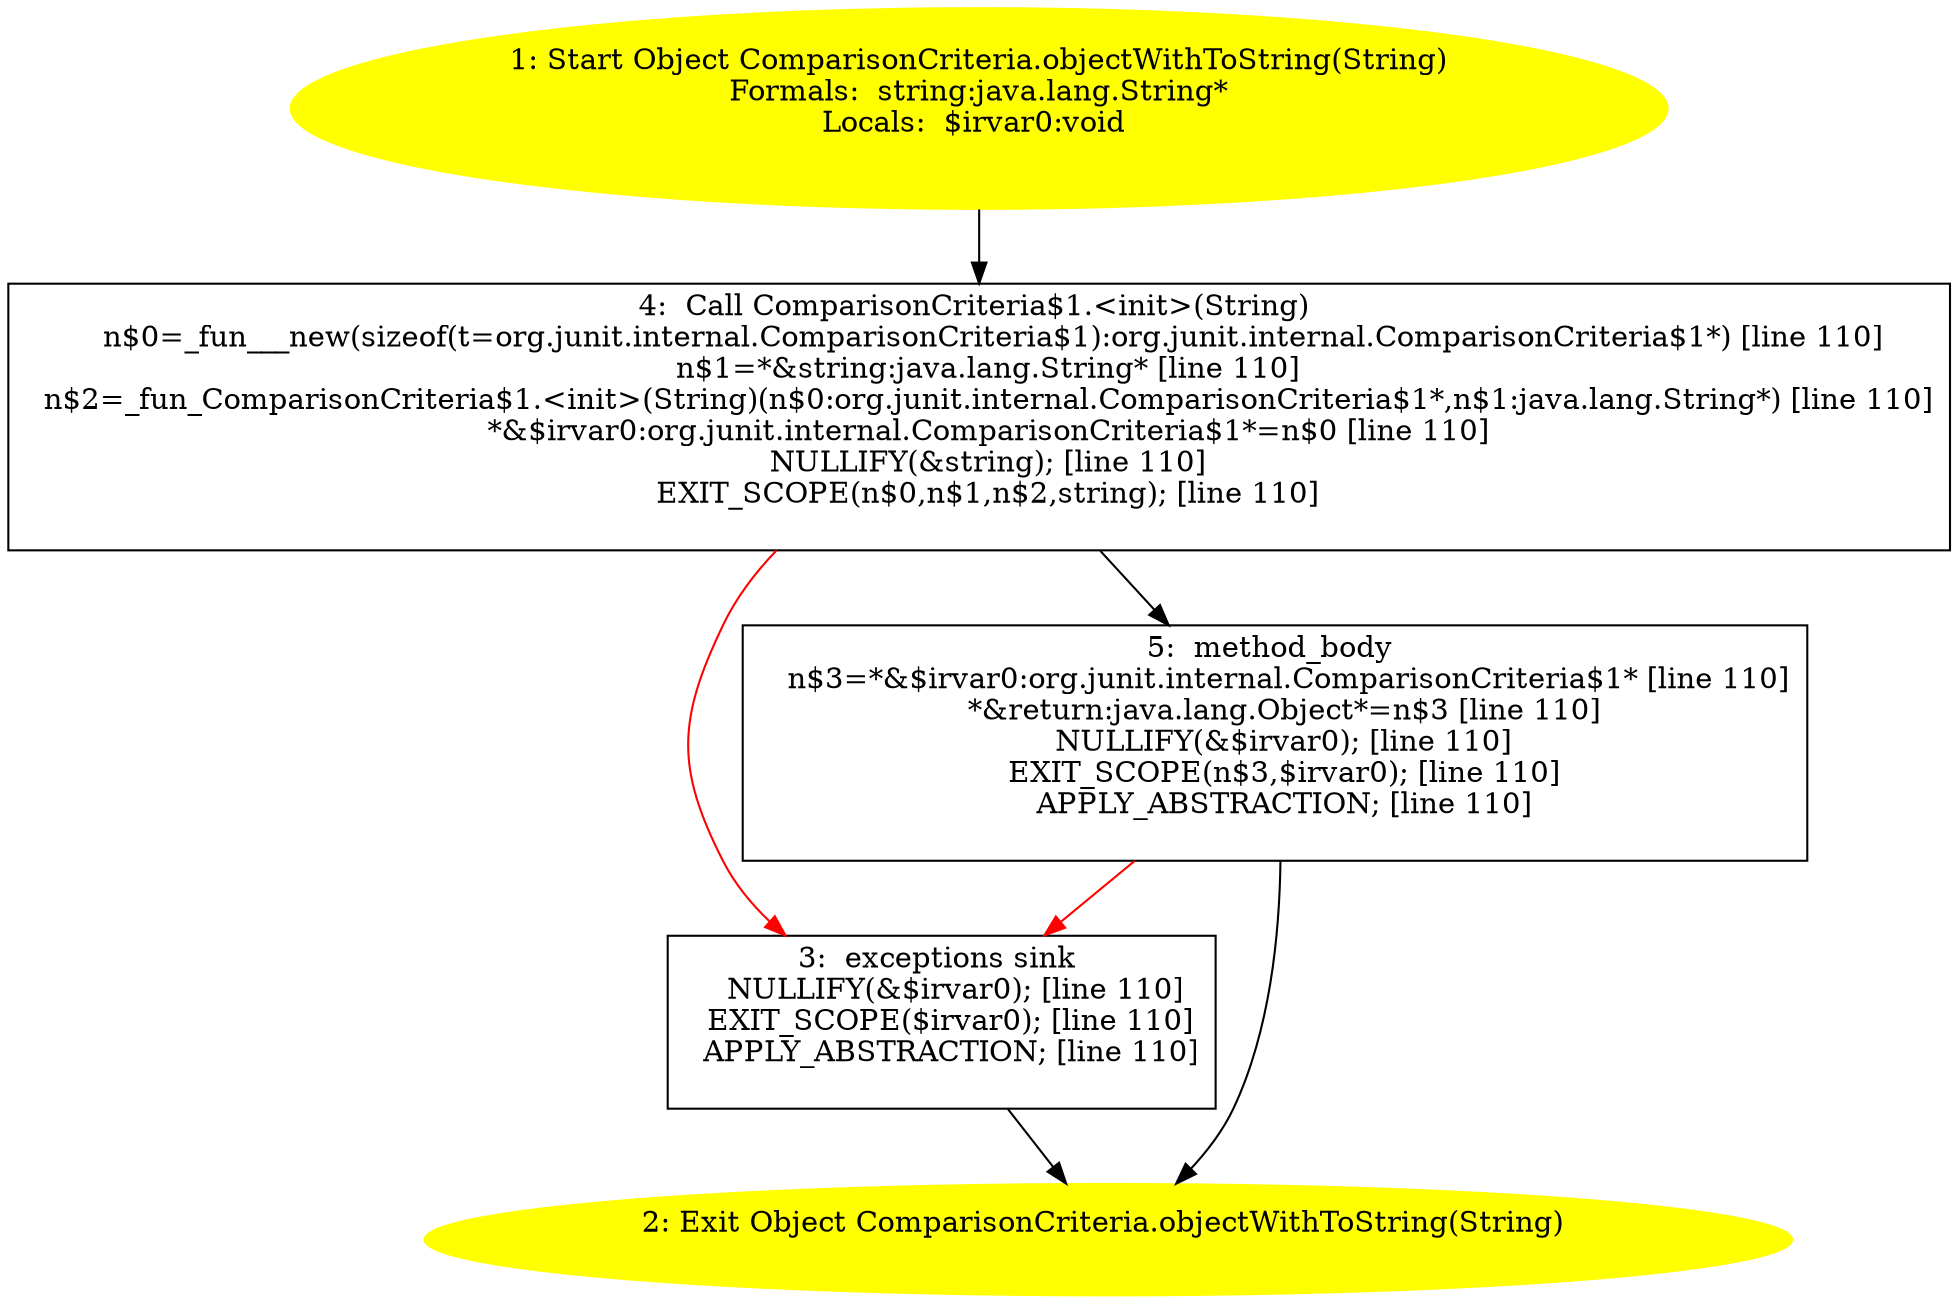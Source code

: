 /* @generated */
digraph cfg {
"org.junit.internal.ComparisonCriteria.objectWithToString(java.lang.String):java.lang.Object.7cb2d4cfa845adfe3f109a93e0f813c8_1" [label="1: Start Object ComparisonCriteria.objectWithToString(String)\nFormals:  string:java.lang.String*\nLocals:  $irvar0:void \n  " color=yellow style=filled]
	

	 "org.junit.internal.ComparisonCriteria.objectWithToString(java.lang.String):java.lang.Object.7cb2d4cfa845adfe3f109a93e0f813c8_1" -> "org.junit.internal.ComparisonCriteria.objectWithToString(java.lang.String):java.lang.Object.7cb2d4cfa845adfe3f109a93e0f813c8_4" ;
"org.junit.internal.ComparisonCriteria.objectWithToString(java.lang.String):java.lang.Object.7cb2d4cfa845adfe3f109a93e0f813c8_2" [label="2: Exit Object ComparisonCriteria.objectWithToString(String) \n  " color=yellow style=filled]
	

"org.junit.internal.ComparisonCriteria.objectWithToString(java.lang.String):java.lang.Object.7cb2d4cfa845adfe3f109a93e0f813c8_3" [label="3:  exceptions sink \n   NULLIFY(&$irvar0); [line 110]\n  EXIT_SCOPE($irvar0); [line 110]\n  APPLY_ABSTRACTION; [line 110]\n " shape="box"]
	

	 "org.junit.internal.ComparisonCriteria.objectWithToString(java.lang.String):java.lang.Object.7cb2d4cfa845adfe3f109a93e0f813c8_3" -> "org.junit.internal.ComparisonCriteria.objectWithToString(java.lang.String):java.lang.Object.7cb2d4cfa845adfe3f109a93e0f813c8_2" ;
"org.junit.internal.ComparisonCriteria.objectWithToString(java.lang.String):java.lang.Object.7cb2d4cfa845adfe3f109a93e0f813c8_4" [label="4:  Call ComparisonCriteria$1.<init>(String) \n   n$0=_fun___new(sizeof(t=org.junit.internal.ComparisonCriteria$1):org.junit.internal.ComparisonCriteria$1*) [line 110]\n  n$1=*&string:java.lang.String* [line 110]\n  n$2=_fun_ComparisonCriteria$1.<init>(String)(n$0:org.junit.internal.ComparisonCriteria$1*,n$1:java.lang.String*) [line 110]\n  *&$irvar0:org.junit.internal.ComparisonCriteria$1*=n$0 [line 110]\n  NULLIFY(&string); [line 110]\n  EXIT_SCOPE(n$0,n$1,n$2,string); [line 110]\n " shape="box"]
	

	 "org.junit.internal.ComparisonCriteria.objectWithToString(java.lang.String):java.lang.Object.7cb2d4cfa845adfe3f109a93e0f813c8_4" -> "org.junit.internal.ComparisonCriteria.objectWithToString(java.lang.String):java.lang.Object.7cb2d4cfa845adfe3f109a93e0f813c8_5" ;
	 "org.junit.internal.ComparisonCriteria.objectWithToString(java.lang.String):java.lang.Object.7cb2d4cfa845adfe3f109a93e0f813c8_4" -> "org.junit.internal.ComparisonCriteria.objectWithToString(java.lang.String):java.lang.Object.7cb2d4cfa845adfe3f109a93e0f813c8_3" [color="red" ];
"org.junit.internal.ComparisonCriteria.objectWithToString(java.lang.String):java.lang.Object.7cb2d4cfa845adfe3f109a93e0f813c8_5" [label="5:  method_body \n   n$3=*&$irvar0:org.junit.internal.ComparisonCriteria$1* [line 110]\n  *&return:java.lang.Object*=n$3 [line 110]\n  NULLIFY(&$irvar0); [line 110]\n  EXIT_SCOPE(n$3,$irvar0); [line 110]\n  APPLY_ABSTRACTION; [line 110]\n " shape="box"]
	

	 "org.junit.internal.ComparisonCriteria.objectWithToString(java.lang.String):java.lang.Object.7cb2d4cfa845adfe3f109a93e0f813c8_5" -> "org.junit.internal.ComparisonCriteria.objectWithToString(java.lang.String):java.lang.Object.7cb2d4cfa845adfe3f109a93e0f813c8_2" ;
	 "org.junit.internal.ComparisonCriteria.objectWithToString(java.lang.String):java.lang.Object.7cb2d4cfa845adfe3f109a93e0f813c8_5" -> "org.junit.internal.ComparisonCriteria.objectWithToString(java.lang.String):java.lang.Object.7cb2d4cfa845adfe3f109a93e0f813c8_3" [color="red" ];
}
